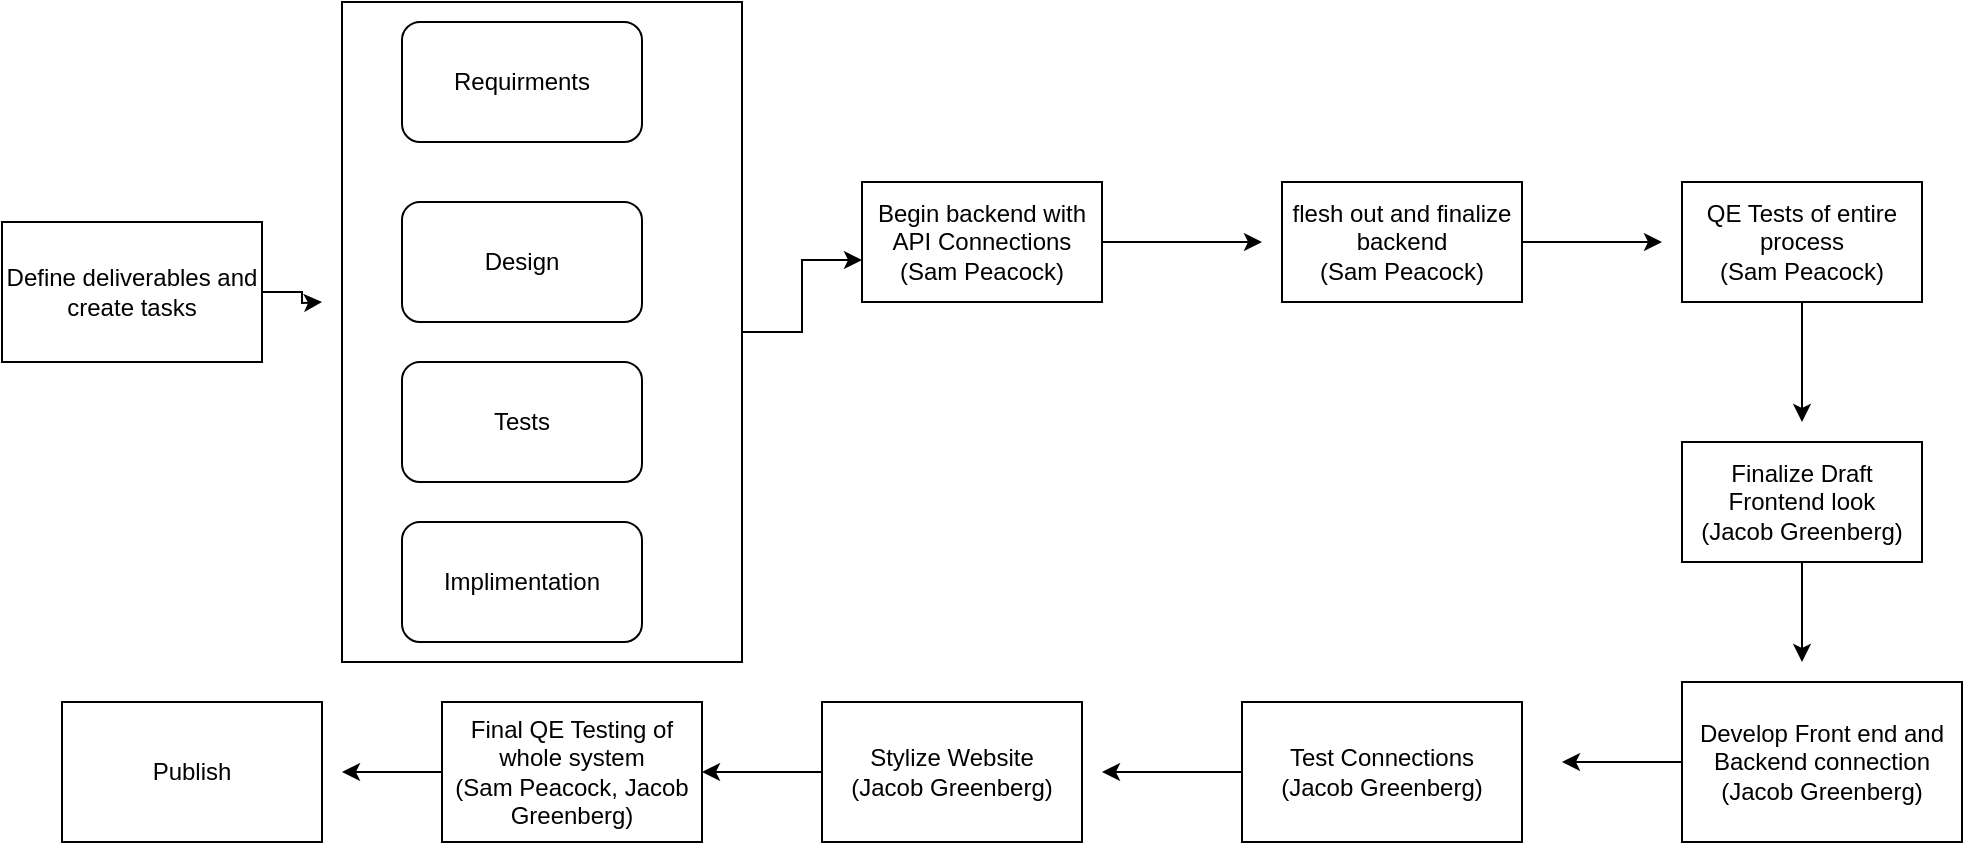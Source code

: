 <mxfile version="24.2.5" type="google">
  <diagram name="Page-1" id="I1JcW_PcEzsIsgrF8o77">
    <mxGraphModel grid="1" page="1" gridSize="10" guides="1" tooltips="1" connect="1" arrows="1" fold="1" pageScale="1" pageWidth="850" pageHeight="1100" math="0" shadow="0">
      <root>
        <mxCell id="0" />
        <mxCell id="1" parent="0" />
        <mxCell id="Ve9fjMIg6ZxbJ2UwASbJ-23" style="edgeStyle=orthogonalEdgeStyle;rounded=0;orthogonalLoop=1;jettySize=auto;html=1;" edge="1" parent="1" source="Ve9fjMIg6ZxbJ2UwASbJ-1">
          <mxGeometry relative="1" as="geometry">
            <mxPoint x="190" y="430" as="targetPoint" />
          </mxGeometry>
        </mxCell>
        <mxCell id="Ve9fjMIg6ZxbJ2UwASbJ-1" value="Define deliverables and create tasks" style="rounded=0;whiteSpace=wrap;html=1;" vertex="1" parent="1">
          <mxGeometry x="30" y="390" width="130" height="70" as="geometry" />
        </mxCell>
        <mxCell id="Ve9fjMIg6ZxbJ2UwASbJ-8" value="" style="group" connectable="0" vertex="1" parent="1">
          <mxGeometry x="200" y="280" width="200" height="330" as="geometry" />
        </mxCell>
        <mxCell id="Ve9fjMIg6ZxbJ2UwASbJ-2" value="" style="rounded=0;whiteSpace=wrap;html=1;" vertex="1" parent="Ve9fjMIg6ZxbJ2UwASbJ-8">
          <mxGeometry width="200" height="330" as="geometry" />
        </mxCell>
        <mxCell id="Ve9fjMIg6ZxbJ2UwASbJ-3" value="Requirments" style="rounded=1;whiteSpace=wrap;html=1;" vertex="1" parent="Ve9fjMIg6ZxbJ2UwASbJ-8">
          <mxGeometry x="30" y="10" width="120" height="60" as="geometry" />
        </mxCell>
        <mxCell id="Ve9fjMIg6ZxbJ2UwASbJ-4" value="Design" style="rounded=1;whiteSpace=wrap;html=1;" vertex="1" parent="Ve9fjMIg6ZxbJ2UwASbJ-8">
          <mxGeometry x="30" y="100" width="120" height="60" as="geometry" />
        </mxCell>
        <mxCell id="Ve9fjMIg6ZxbJ2UwASbJ-5" value="Tests" style="rounded=1;whiteSpace=wrap;html=1;" vertex="1" parent="Ve9fjMIg6ZxbJ2UwASbJ-8">
          <mxGeometry x="30" y="180" width="120" height="60" as="geometry" />
        </mxCell>
        <mxCell id="Ve9fjMIg6ZxbJ2UwASbJ-6" value="Implimentation" style="rounded=1;whiteSpace=wrap;html=1;" vertex="1" parent="Ve9fjMIg6ZxbJ2UwASbJ-8">
          <mxGeometry x="30" y="260" width="120" height="60" as="geometry" />
        </mxCell>
        <mxCell id="Ve9fjMIg6ZxbJ2UwASbJ-12" style="edgeStyle=orthogonalEdgeStyle;rounded=0;orthogonalLoop=1;jettySize=auto;html=1;" edge="1" parent="1" source="Ve9fjMIg6ZxbJ2UwASbJ-9">
          <mxGeometry relative="1" as="geometry">
            <mxPoint x="660" y="400" as="targetPoint" />
          </mxGeometry>
        </mxCell>
        <mxCell id="Ve9fjMIg6ZxbJ2UwASbJ-9" value="Begin backend with API Connections&lt;div&gt;(Sam Peacock)&lt;/div&gt;" style="rounded=0;whiteSpace=wrap;html=1;" vertex="1" parent="1">
          <mxGeometry x="460" y="370" width="120" height="60" as="geometry" />
        </mxCell>
        <mxCell id="Ve9fjMIg6ZxbJ2UwASbJ-10" style="edgeStyle=orthogonalEdgeStyle;rounded=0;orthogonalLoop=1;jettySize=auto;html=1;entryX=0;entryY=0.65;entryDx=0;entryDy=0;entryPerimeter=0;" edge="1" parent="1" source="Ve9fjMIg6ZxbJ2UwASbJ-2" target="Ve9fjMIg6ZxbJ2UwASbJ-9">
          <mxGeometry relative="1" as="geometry" />
        </mxCell>
        <mxCell id="Ve9fjMIg6ZxbJ2UwASbJ-14" style="edgeStyle=orthogonalEdgeStyle;rounded=0;orthogonalLoop=1;jettySize=auto;html=1;" edge="1" parent="1" source="Ve9fjMIg6ZxbJ2UwASbJ-11">
          <mxGeometry relative="1" as="geometry">
            <mxPoint x="860" y="400" as="targetPoint" />
          </mxGeometry>
        </mxCell>
        <mxCell id="Ve9fjMIg6ZxbJ2UwASbJ-11" value="flesh out and finalize backend&lt;div&gt;(Sam Peacock)&lt;/div&gt;" style="rounded=0;whiteSpace=wrap;html=1;" vertex="1" parent="1">
          <mxGeometry x="670" y="370" width="120" height="60" as="geometry" />
        </mxCell>
        <mxCell id="Ve9fjMIg6ZxbJ2UwASbJ-16" style="edgeStyle=orthogonalEdgeStyle;rounded=0;orthogonalLoop=1;jettySize=auto;html=1;" edge="1" parent="1" source="Ve9fjMIg6ZxbJ2UwASbJ-13">
          <mxGeometry relative="1" as="geometry">
            <mxPoint x="930" y="490" as="targetPoint" />
          </mxGeometry>
        </mxCell>
        <mxCell id="Ve9fjMIg6ZxbJ2UwASbJ-13" value="QE Tests of entire process&lt;div&gt;(Sam Peacock)&lt;/div&gt;" style="rounded=0;whiteSpace=wrap;html=1;" vertex="1" parent="1">
          <mxGeometry x="870" y="370" width="120" height="60" as="geometry" />
        </mxCell>
        <mxCell id="Ve9fjMIg6ZxbJ2UwASbJ-18" style="edgeStyle=orthogonalEdgeStyle;rounded=0;orthogonalLoop=1;jettySize=auto;html=1;" edge="1" parent="1" source="Ve9fjMIg6ZxbJ2UwASbJ-15">
          <mxGeometry relative="1" as="geometry">
            <mxPoint x="930" y="610" as="targetPoint" />
          </mxGeometry>
        </mxCell>
        <mxCell id="Ve9fjMIg6ZxbJ2UwASbJ-15" value="Finalize Draft Frontend look&lt;div&gt;(Jacob Greenberg)&lt;/div&gt;" style="rounded=0;whiteSpace=wrap;html=1;" vertex="1" parent="1">
          <mxGeometry x="870" y="500" width="120" height="60" as="geometry" />
        </mxCell>
        <mxCell id="Ve9fjMIg6ZxbJ2UwASbJ-20" style="edgeStyle=orthogonalEdgeStyle;rounded=0;orthogonalLoop=1;jettySize=auto;html=1;" edge="1" parent="1" source="Ve9fjMIg6ZxbJ2UwASbJ-17">
          <mxGeometry relative="1" as="geometry">
            <mxPoint x="810" y="660" as="targetPoint" />
          </mxGeometry>
        </mxCell>
        <mxCell id="Ve9fjMIg6ZxbJ2UwASbJ-17" value="Develop Front end and Backend connection&lt;div&gt;(Jacob Greenberg)&lt;/div&gt;" style="rounded=0;whiteSpace=wrap;html=1;" vertex="1" parent="1">
          <mxGeometry x="870" y="620" width="140" height="80" as="geometry" />
        </mxCell>
        <mxCell id="Ve9fjMIg6ZxbJ2UwASbJ-22" style="edgeStyle=orthogonalEdgeStyle;rounded=0;orthogonalLoop=1;jettySize=auto;html=1;" edge="1" parent="1" source="Ve9fjMIg6ZxbJ2UwASbJ-19">
          <mxGeometry relative="1" as="geometry">
            <mxPoint x="580" y="665" as="targetPoint" />
          </mxGeometry>
        </mxCell>
        <mxCell id="Ve9fjMIg6ZxbJ2UwASbJ-19" value="Test Connections&lt;div&gt;(Jacob Greenberg)&lt;/div&gt;" style="rounded=0;whiteSpace=wrap;html=1;" vertex="1" parent="1">
          <mxGeometry x="650" y="630" width="140" height="70" as="geometry" />
        </mxCell>
        <mxCell id="Ve9fjMIg6ZxbJ2UwASbJ-25" style="edgeStyle=orthogonalEdgeStyle;rounded=0;orthogonalLoop=1;jettySize=auto;html=1;entryX=1;entryY=0.5;entryDx=0;entryDy=0;" edge="1" parent="1" source="Ve9fjMIg6ZxbJ2UwASbJ-21" target="Ve9fjMIg6ZxbJ2UwASbJ-24">
          <mxGeometry relative="1" as="geometry" />
        </mxCell>
        <mxCell id="Ve9fjMIg6ZxbJ2UwASbJ-21" value="Stylize Website&lt;div&gt;(Jacob Greenberg)&lt;/div&gt;" style="rounded=0;whiteSpace=wrap;html=1;" vertex="1" parent="1">
          <mxGeometry x="440" y="630" width="130" height="70" as="geometry" />
        </mxCell>
        <mxCell id="Ve9fjMIg6ZxbJ2UwASbJ-27" style="edgeStyle=orthogonalEdgeStyle;rounded=0;orthogonalLoop=1;jettySize=auto;html=1;" edge="1" parent="1" source="Ve9fjMIg6ZxbJ2UwASbJ-24">
          <mxGeometry relative="1" as="geometry">
            <mxPoint x="200" y="665" as="targetPoint" />
          </mxGeometry>
        </mxCell>
        <mxCell id="Ve9fjMIg6ZxbJ2UwASbJ-24" value="Final QE Testing of whole system&lt;div&gt;(Sam Peacock, Jacob Greenberg)&lt;/div&gt;" style="rounded=0;whiteSpace=wrap;html=1;" vertex="1" parent="1">
          <mxGeometry x="250" y="630" width="130" height="70" as="geometry" />
        </mxCell>
        <mxCell id="Ve9fjMIg6ZxbJ2UwASbJ-26" value="Publish" style="rounded=0;whiteSpace=wrap;html=1;" vertex="1" parent="1">
          <mxGeometry x="60" y="630" width="130" height="70" as="geometry" />
        </mxCell>
      </root>
    </mxGraphModel>
  </diagram>
</mxfile>
